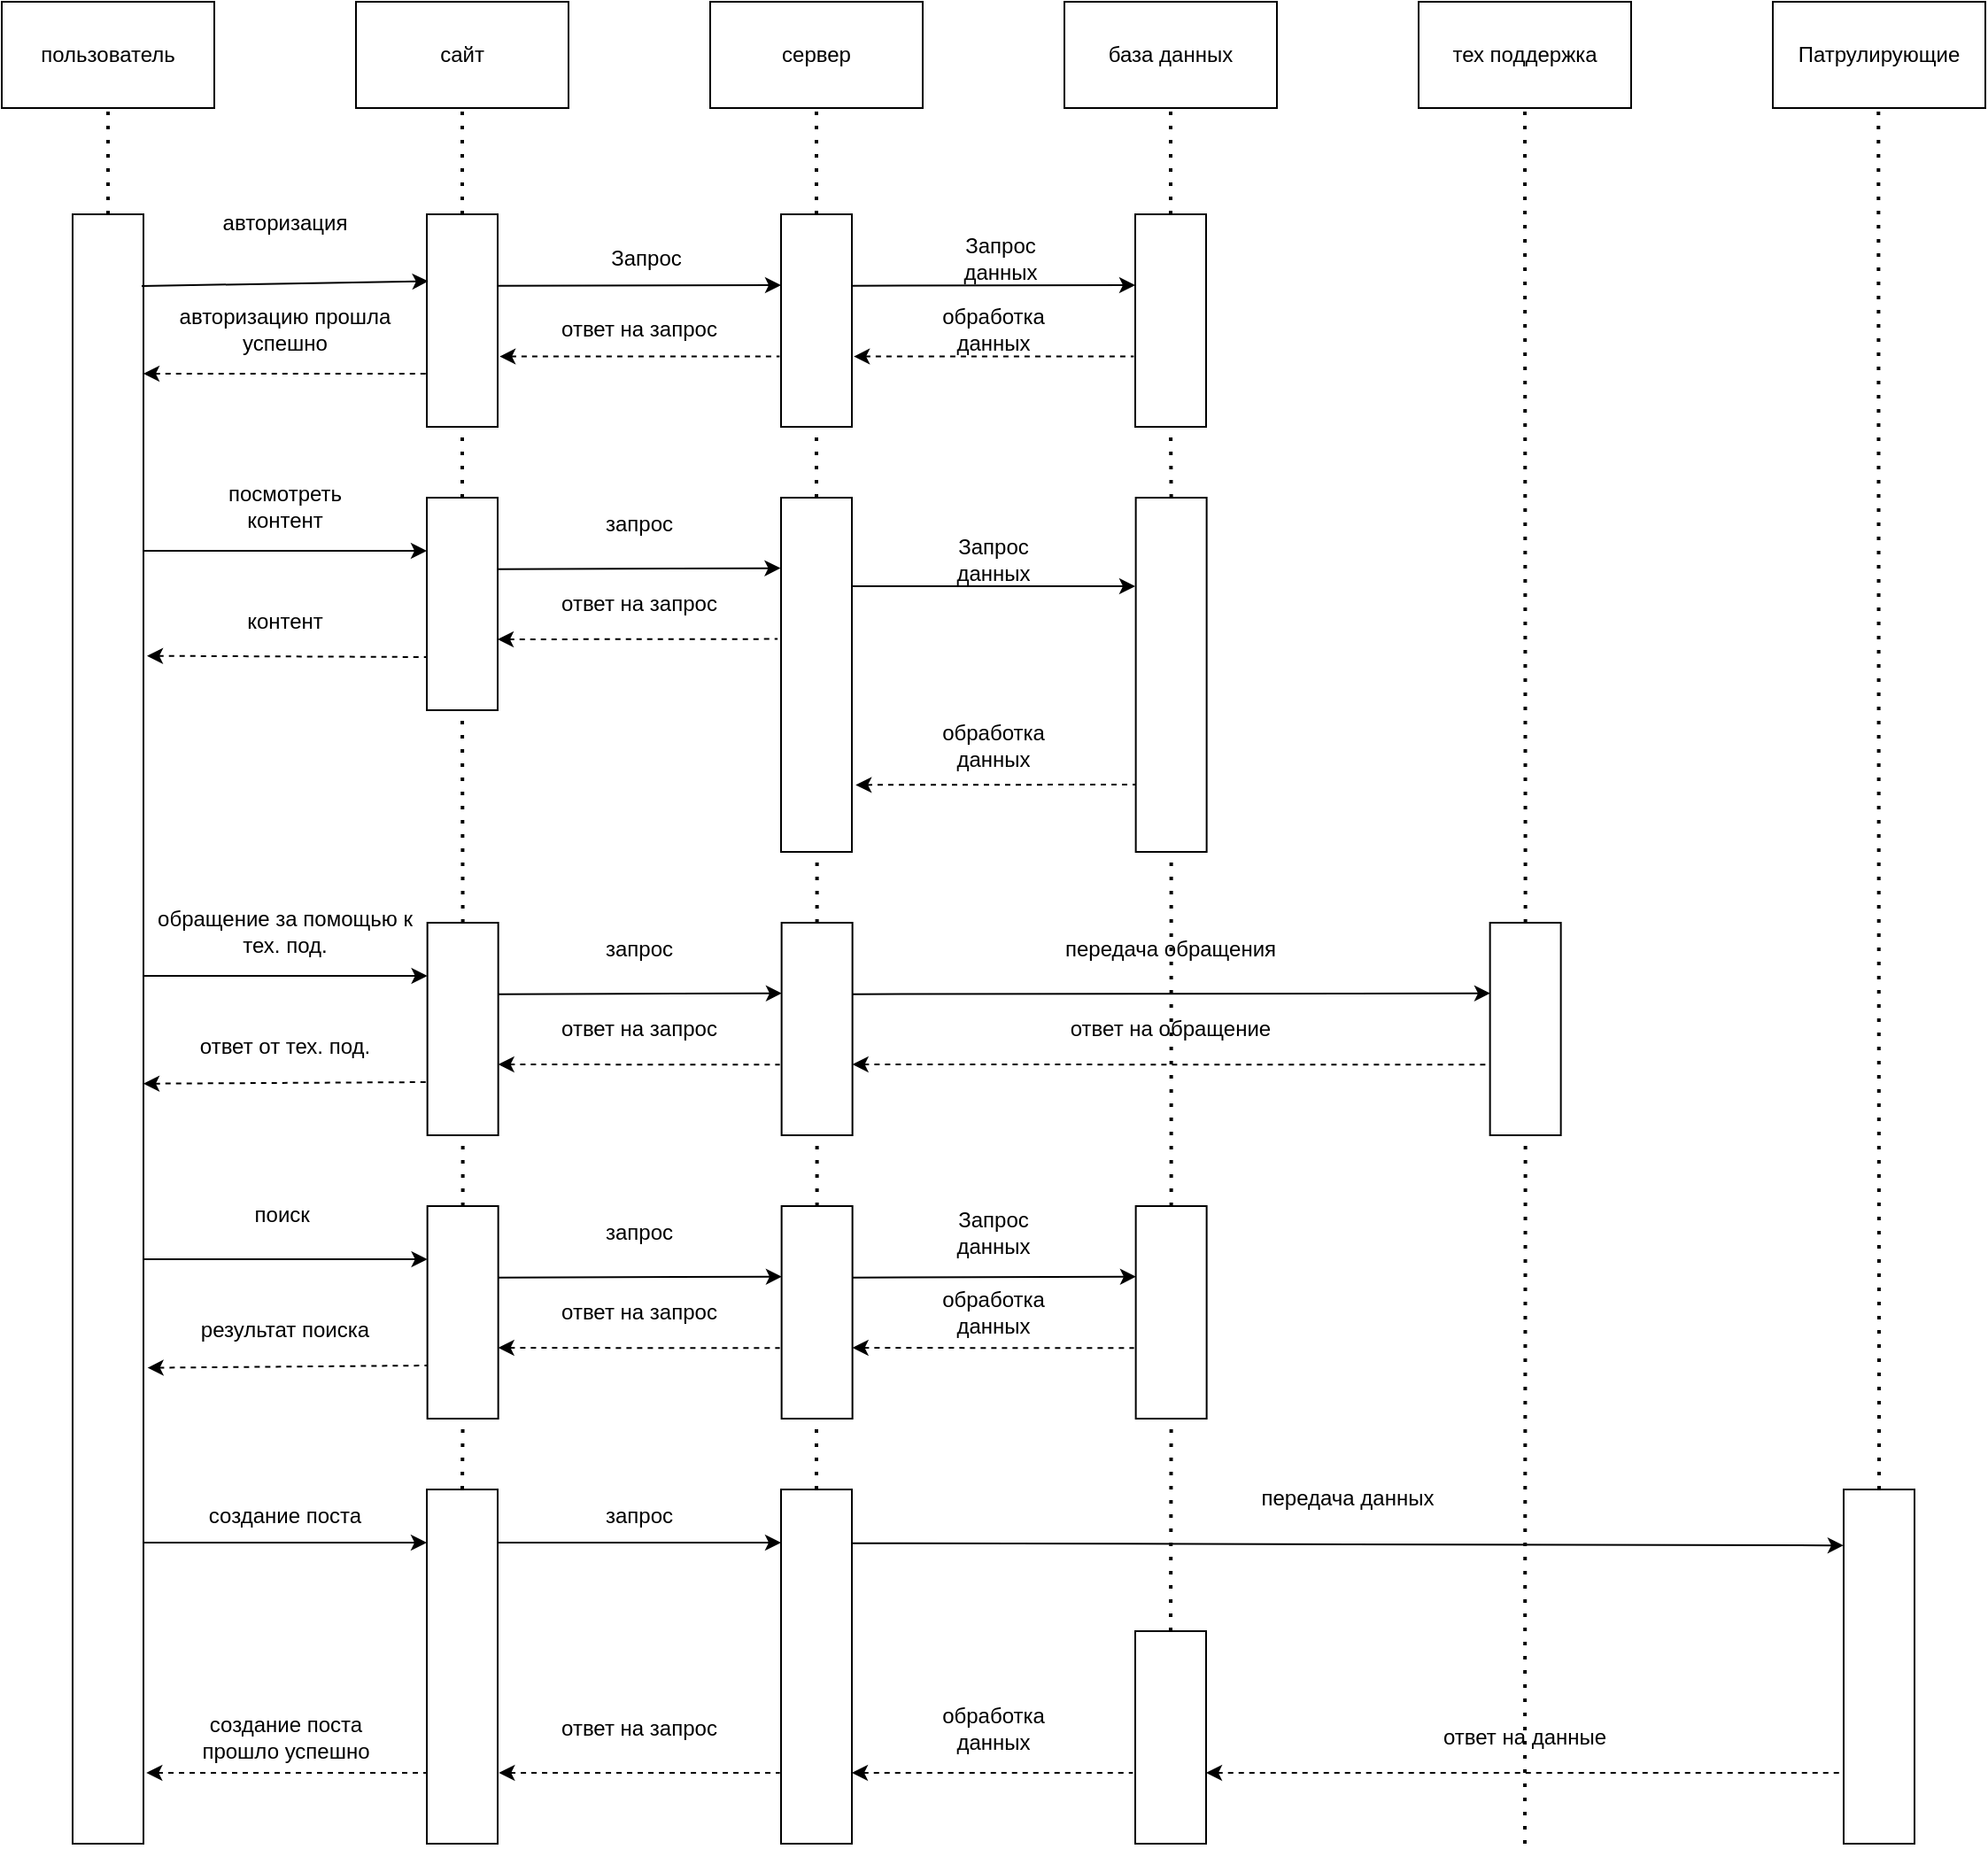 <mxfile version="21.0.6" type="device"><diagram id="hdxPkoG-Kjr2xTIX9wT0" name="Страница 1"><mxGraphModel dx="2206" dy="1225" grid="1" gridSize="10" guides="1" tooltips="1" connect="1" arrows="1" fold="1" page="1" pageScale="1" pageWidth="827" pageHeight="1169" math="0" shadow="0"><root><mxCell id="0"/><mxCell id="1" parent="0"/><mxCell id="tPN2OW3PnTBez-SquLJ2-98" value="" style="endArrow=none;dashed=1;html=1;dashPattern=1 3;strokeWidth=2;rounded=0;entryX=0.5;entryY=1;entryDx=0;entryDy=0;exitX=0.5;exitY=0;exitDx=0;exitDy=0;" parent="1" source="tPN2OW3PnTBez-SquLJ2-97" target="tPN2OW3PnTBez-SquLJ2-71" edge="1"><mxGeometry width="50" height="50" relative="1" as="geometry"><mxPoint x="550.32" y="730" as="sourcePoint"/><mxPoint x="740.32" y="520" as="targetPoint"/></mxGeometry></mxCell><mxCell id="tPN2OW3PnTBez-SquLJ2-1" value="пользователь" style="rounded=0;whiteSpace=wrap;html=1;" parent="1" vertex="1"><mxGeometry x="80" y="40" width="120" height="60" as="geometry"/></mxCell><mxCell id="tPN2OW3PnTBez-SquLJ2-2" value="сайт" style="rounded=0;whiteSpace=wrap;html=1;" parent="1" vertex="1"><mxGeometry x="280" y="40" width="120" height="60" as="geometry"/></mxCell><mxCell id="tPN2OW3PnTBez-SquLJ2-3" value="сервер" style="rounded=0;whiteSpace=wrap;html=1;" parent="1" vertex="1"><mxGeometry x="480" y="40" width="120" height="60" as="geometry"/></mxCell><mxCell id="tPN2OW3PnTBez-SquLJ2-4" value="" style="rounded=0;whiteSpace=wrap;html=1;" parent="1" vertex="1"><mxGeometry x="120" y="160" width="40" height="920" as="geometry"/></mxCell><mxCell id="tPN2OW3PnTBez-SquLJ2-5" value="" style="endArrow=none;dashed=1;html=1;dashPattern=1 3;strokeWidth=2;rounded=0;entryX=0.5;entryY=1;entryDx=0;entryDy=0;exitX=0.5;exitY=0;exitDx=0;exitDy=0;" parent="1" source="tPN2OW3PnTBez-SquLJ2-4" target="tPN2OW3PnTBez-SquLJ2-1" edge="1"><mxGeometry width="50" height="50" relative="1" as="geometry"><mxPoint x="390" y="160" as="sourcePoint"/><mxPoint x="440" y="110" as="targetPoint"/></mxGeometry></mxCell><mxCell id="tPN2OW3PnTBez-SquLJ2-6" value="" style="rounded=0;whiteSpace=wrap;html=1;" parent="1" vertex="1"><mxGeometry x="320" y="160" width="40" height="120" as="geometry"/></mxCell><mxCell id="tPN2OW3PnTBez-SquLJ2-7" value="" style="endArrow=none;dashed=1;html=1;dashPattern=1 3;strokeWidth=2;rounded=0;entryX=0.5;entryY=1;entryDx=0;entryDy=0;exitX=0.5;exitY=0;exitDx=0;exitDy=0;" parent="1" source="tPN2OW3PnTBez-SquLJ2-6" target="tPN2OW3PnTBez-SquLJ2-2" edge="1"><mxGeometry width="50" height="50" relative="1" as="geometry"><mxPoint x="390" y="160" as="sourcePoint"/><mxPoint x="440" y="110" as="targetPoint"/></mxGeometry></mxCell><mxCell id="tPN2OW3PnTBez-SquLJ2-8" value="" style="rounded=0;whiteSpace=wrap;html=1;" parent="1" vertex="1"><mxGeometry x="520" y="160" width="40" height="120" as="geometry"/></mxCell><mxCell id="tPN2OW3PnTBez-SquLJ2-9" value="" style="endArrow=none;dashed=1;html=1;dashPattern=1 3;strokeWidth=2;rounded=0;entryX=0.5;entryY=1;entryDx=0;entryDy=0;exitX=0.5;exitY=0;exitDx=0;exitDy=0;" parent="1" source="tPN2OW3PnTBez-SquLJ2-8" target="tPN2OW3PnTBez-SquLJ2-3" edge="1"><mxGeometry width="50" height="50" relative="1" as="geometry"><mxPoint x="350" y="170" as="sourcePoint"/><mxPoint x="350" y="110" as="targetPoint"/><Array as="points"/></mxGeometry></mxCell><mxCell id="tPN2OW3PnTBez-SquLJ2-10" value="" style="endArrow=classic;html=1;rounded=0;exitX=0.975;exitY=0.044;exitDx=0;exitDy=0;exitPerimeter=0;entryX=0.021;entryY=0.315;entryDx=0;entryDy=0;entryPerimeter=0;" parent="1" source="tPN2OW3PnTBez-SquLJ2-4" target="tPN2OW3PnTBez-SquLJ2-6" edge="1"><mxGeometry width="50" height="50" relative="1" as="geometry"><mxPoint x="390" y="320" as="sourcePoint"/><mxPoint x="440" y="270" as="targetPoint"/></mxGeometry></mxCell><mxCell id="tPN2OW3PnTBez-SquLJ2-11" value="" style="endArrow=none;dashed=1;html=1;rounded=0;entryX=0;entryY=0.75;entryDx=0;entryDy=0;startArrow=classic;startFill=1;" parent="1" target="tPN2OW3PnTBez-SquLJ2-6" edge="1"><mxGeometry width="50" height="50" relative="1" as="geometry"><mxPoint x="160" y="250" as="sourcePoint"/><mxPoint x="230" y="240" as="targetPoint"/></mxGeometry></mxCell><mxCell id="tPN2OW3PnTBez-SquLJ2-12" value="" style="endArrow=classic;html=1;rounded=0;exitX=1.004;exitY=0.336;exitDx=0;exitDy=0;exitPerimeter=0;" parent="1" source="tPN2OW3PnTBez-SquLJ2-6" edge="1"><mxGeometry width="50" height="50" relative="1" as="geometry"><mxPoint x="170.16" y="198.91" as="sourcePoint"/><mxPoint x="520" y="200" as="targetPoint"/></mxGeometry></mxCell><mxCell id="tPN2OW3PnTBez-SquLJ2-13" value="" style="endArrow=none;dashed=1;html=1;rounded=0;entryX=-0.02;entryY=0.669;entryDx=0;entryDy=0;exitX=1.027;exitY=0.669;exitDx=0;exitDy=0;startArrow=classic;startFill=1;exitPerimeter=0;entryPerimeter=0;" parent="1" source="tPN2OW3PnTBez-SquLJ2-6" target="tPN2OW3PnTBez-SquLJ2-8" edge="1"><mxGeometry width="50" height="50" relative="1" as="geometry"><mxPoint x="169.56" y="259.67" as="sourcePoint"/><mxPoint x="330" y="260" as="targetPoint"/></mxGeometry></mxCell><mxCell id="tPN2OW3PnTBez-SquLJ2-14" value="авторизация" style="text;html=1;strokeColor=none;fillColor=none;align=center;verticalAlign=middle;whiteSpace=wrap;rounded=0;" parent="1" vertex="1"><mxGeometry x="210" y="150" width="60" height="30" as="geometry"/></mxCell><mxCell id="tPN2OW3PnTBez-SquLJ2-15" value="авторизацию прошла успешно" style="text;html=1;strokeColor=none;fillColor=none;align=center;verticalAlign=middle;whiteSpace=wrap;rounded=0;" parent="1" vertex="1"><mxGeometry x="160" y="210" width="160" height="30" as="geometry"/></mxCell><mxCell id="tPN2OW3PnTBez-SquLJ2-16" value="ответ на запрос" style="text;html=1;strokeColor=none;fillColor=none;align=center;verticalAlign=middle;whiteSpace=wrap;rounded=0;" parent="1" vertex="1"><mxGeometry x="390" y="210" width="100" height="30" as="geometry"/></mxCell><mxCell id="tPN2OW3PnTBez-SquLJ2-17" value="Запрос" style="text;html=1;strokeColor=none;fillColor=none;align=center;verticalAlign=middle;whiteSpace=wrap;rounded=0;" parent="1" vertex="1"><mxGeometry x="413.5" y="170" width="60" height="30" as="geometry"/></mxCell><mxCell id="tPN2OW3PnTBez-SquLJ2-18" value="" style="rounded=0;whiteSpace=wrap;html=1;" parent="1" vertex="1"><mxGeometry x="320" y="320" width="40" height="120" as="geometry"/></mxCell><mxCell id="tPN2OW3PnTBez-SquLJ2-19" value="" style="rounded=0;whiteSpace=wrap;html=1;" parent="1" vertex="1"><mxGeometry x="520" y="320" width="40" height="200" as="geometry"/></mxCell><mxCell id="tPN2OW3PnTBez-SquLJ2-20" value="" style="endArrow=none;dashed=1;html=1;dashPattern=1 3;strokeWidth=2;rounded=0;entryX=0.5;entryY=1;entryDx=0;entryDy=0;exitX=0.5;exitY=0;exitDx=0;exitDy=0;" parent="1" source="tPN2OW3PnTBez-SquLJ2-18" target="tPN2OW3PnTBez-SquLJ2-6" edge="1"><mxGeometry width="50" height="50" relative="1" as="geometry"><mxPoint x="250" y="420" as="sourcePoint"/><mxPoint x="300" y="370" as="targetPoint"/></mxGeometry></mxCell><mxCell id="tPN2OW3PnTBez-SquLJ2-21" value="" style="endArrow=none;dashed=1;html=1;dashPattern=1 3;strokeWidth=2;rounded=0;entryX=0.5;entryY=1;entryDx=0;entryDy=0;exitX=0.5;exitY=0;exitDx=0;exitDy=0;" parent="1" source="tPN2OW3PnTBez-SquLJ2-19" target="tPN2OW3PnTBez-SquLJ2-8" edge="1"><mxGeometry width="50" height="50" relative="1" as="geometry"><mxPoint x="350" y="330" as="sourcePoint"/><mxPoint x="350" y="290" as="targetPoint"/></mxGeometry></mxCell><mxCell id="tPN2OW3PnTBez-SquLJ2-22" value="" style="endArrow=classic;html=1;rounded=0;entryX=0;entryY=0.25;entryDx=0;entryDy=0;" parent="1" target="tPN2OW3PnTBez-SquLJ2-18" edge="1"><mxGeometry width="50" height="50" relative="1" as="geometry"><mxPoint x="160" y="350" as="sourcePoint"/><mxPoint x="330" y="200" as="targetPoint"/></mxGeometry></mxCell><mxCell id="tPN2OW3PnTBez-SquLJ2-23" value="" style="endArrow=classic;html=1;rounded=0;entryX=-0.007;entryY=0.199;entryDx=0;entryDy=0;exitX=1;exitY=0.336;exitDx=0;exitDy=0;exitPerimeter=0;entryPerimeter=0;" parent="1" source="tPN2OW3PnTBez-SquLJ2-18" target="tPN2OW3PnTBez-SquLJ2-19" edge="1"><mxGeometry width="50" height="50" relative="1" as="geometry"><mxPoint x="400" y="380" as="sourcePoint"/><mxPoint x="330" y="360" as="targetPoint"/></mxGeometry></mxCell><mxCell id="tPN2OW3PnTBez-SquLJ2-24" value="" style="endArrow=none;dashed=1;html=1;rounded=0;startArrow=classic;startFill=1;entryX=0;entryY=0.75;entryDx=0;entryDy=0;exitX=1.05;exitY=0.271;exitDx=0;exitDy=0;exitPerimeter=0;" parent="1" source="tPN2OW3PnTBez-SquLJ2-4" target="tPN2OW3PnTBez-SquLJ2-18" edge="1"><mxGeometry width="50" height="50" relative="1" as="geometry"><mxPoint x="170" y="410" as="sourcePoint"/><mxPoint x="470" y="390" as="targetPoint"/></mxGeometry></mxCell><mxCell id="tPN2OW3PnTBez-SquLJ2-25" value="" style="endArrow=none;dashed=1;html=1;rounded=0;startArrow=classic;startFill=1;entryX=-0.048;entryY=0.399;entryDx=0;entryDy=0;entryPerimeter=0;" parent="1" target="tPN2OW3PnTBez-SquLJ2-19" edge="1"><mxGeometry width="50" height="50" relative="1" as="geometry"><mxPoint x="360" y="400" as="sourcePoint"/><mxPoint x="330" y="420" as="targetPoint"/></mxGeometry></mxCell><mxCell id="tPN2OW3PnTBez-SquLJ2-26" value="ответ на запрос" style="text;html=1;strokeColor=none;fillColor=none;align=center;verticalAlign=middle;whiteSpace=wrap;rounded=0;" parent="1" vertex="1"><mxGeometry x="390" y="365" width="100" height="30" as="geometry"/></mxCell><mxCell id="tPN2OW3PnTBez-SquLJ2-27" value="запрос" style="text;html=1;strokeColor=none;fillColor=none;align=center;verticalAlign=middle;whiteSpace=wrap;rounded=0;" parent="1" vertex="1"><mxGeometry x="410" y="320" width="60" height="30" as="geometry"/></mxCell><mxCell id="tPN2OW3PnTBez-SquLJ2-28" value="контент" style="text;html=1;strokeColor=none;fillColor=none;align=center;verticalAlign=middle;whiteSpace=wrap;rounded=0;" parent="1" vertex="1"><mxGeometry x="210" y="375" width="60" height="30" as="geometry"/></mxCell><mxCell id="tPN2OW3PnTBez-SquLJ2-29" value="посмотреть контент" style="text;html=1;strokeColor=none;fillColor=none;align=center;verticalAlign=middle;whiteSpace=wrap;rounded=0;" parent="1" vertex="1"><mxGeometry x="210" y="310" width="60" height="30" as="geometry"/></mxCell><mxCell id="tPN2OW3PnTBez-SquLJ2-40" value="" style="rounded=0;whiteSpace=wrap;html=1;" parent="1" vertex="1"><mxGeometry x="320.32" y="560" width="40" height="120" as="geometry"/></mxCell><mxCell id="tPN2OW3PnTBez-SquLJ2-41" value="" style="rounded=0;whiteSpace=wrap;html=1;" parent="1" vertex="1"><mxGeometry x="520.32" y="560" width="40" height="120" as="geometry"/></mxCell><mxCell id="tPN2OW3PnTBez-SquLJ2-42" value="" style="endArrow=none;dashed=1;html=1;dashPattern=1 3;strokeWidth=2;rounded=0;entryX=0.5;entryY=1;entryDx=0;entryDy=0;exitX=0.5;exitY=0;exitDx=0;exitDy=0;" parent="1" source="tPN2OW3PnTBez-SquLJ2-40" target="tPN2OW3PnTBez-SquLJ2-18" edge="1"><mxGeometry width="50" height="50" relative="1" as="geometry"><mxPoint x="250.32" y="660" as="sourcePoint"/><mxPoint x="340.32" y="520" as="targetPoint"/></mxGeometry></mxCell><mxCell id="tPN2OW3PnTBez-SquLJ2-43" value="" style="endArrow=none;dashed=1;html=1;dashPattern=1 3;strokeWidth=2;rounded=0;entryX=0.5;entryY=1;entryDx=0;entryDy=0;exitX=0.5;exitY=0;exitDx=0;exitDy=0;" parent="1" source="tPN2OW3PnTBez-SquLJ2-41" edge="1"><mxGeometry width="50" height="50" relative="1" as="geometry"><mxPoint x="350.32" y="570" as="sourcePoint"/><mxPoint x="540.32" y="520" as="targetPoint"/></mxGeometry></mxCell><mxCell id="tPN2OW3PnTBez-SquLJ2-44" value="" style="endArrow=classic;html=1;rounded=0;entryX=0;entryY=0.25;entryDx=0;entryDy=0;" parent="1" target="tPN2OW3PnTBez-SquLJ2-40" edge="1"><mxGeometry width="50" height="50" relative="1" as="geometry"><mxPoint x="160.32" y="590" as="sourcePoint"/><mxPoint x="330.32" y="440" as="targetPoint"/></mxGeometry></mxCell><mxCell id="tPN2OW3PnTBez-SquLJ2-45" value="" style="endArrow=classic;html=1;rounded=0;entryX=0.004;entryY=0.332;entryDx=0;entryDy=0;exitX=1;exitY=0.336;exitDx=0;exitDy=0;exitPerimeter=0;entryPerimeter=0;" parent="1" source="tPN2OW3PnTBez-SquLJ2-40" target="tPN2OW3PnTBez-SquLJ2-41" edge="1"><mxGeometry width="50" height="50" relative="1" as="geometry"><mxPoint x="400.32" y="620" as="sourcePoint"/><mxPoint x="330.32" y="600" as="targetPoint"/></mxGeometry></mxCell><mxCell id="tPN2OW3PnTBez-SquLJ2-46" value="" style="endArrow=none;dashed=1;html=1;rounded=0;startArrow=classic;startFill=1;entryX=0;entryY=0.75;entryDx=0;entryDy=0;exitX=0.992;exitY=0.512;exitDx=0;exitDy=0;exitPerimeter=0;" parent="1" target="tPN2OW3PnTBez-SquLJ2-40" edge="1"><mxGeometry width="50" height="50" relative="1" as="geometry"><mxPoint x="160.0" y="650.88" as="sourcePoint"/><mxPoint x="470.32" y="630" as="targetPoint"/></mxGeometry></mxCell><mxCell id="tPN2OW3PnTBez-SquLJ2-47" value="" style="endArrow=none;dashed=1;html=1;rounded=0;startArrow=classic;startFill=1;entryX=-0.025;entryY=0.668;entryDx=0;entryDy=0;entryPerimeter=0;" parent="1" target="tPN2OW3PnTBez-SquLJ2-41" edge="1"><mxGeometry width="50" height="50" relative="1" as="geometry"><mxPoint x="360.32" y="640" as="sourcePoint"/><mxPoint x="330.32" y="660" as="targetPoint"/></mxGeometry></mxCell><mxCell id="tPN2OW3PnTBez-SquLJ2-48" value="ответ на запрос" style="text;html=1;strokeColor=none;fillColor=none;align=center;verticalAlign=middle;whiteSpace=wrap;rounded=0;" parent="1" vertex="1"><mxGeometry x="390.32" y="605" width="100" height="30" as="geometry"/></mxCell><mxCell id="tPN2OW3PnTBez-SquLJ2-49" value="запрос" style="text;html=1;strokeColor=none;fillColor=none;align=center;verticalAlign=middle;whiteSpace=wrap;rounded=0;" parent="1" vertex="1"><mxGeometry x="410.32" y="560" width="60" height="30" as="geometry"/></mxCell><mxCell id="tPN2OW3PnTBez-SquLJ2-50" value="ответ от тех. под." style="text;html=1;strokeColor=none;fillColor=none;align=center;verticalAlign=middle;whiteSpace=wrap;rounded=0;" parent="1" vertex="1"><mxGeometry x="190.32" y="615" width="100" height="30" as="geometry"/></mxCell><mxCell id="tPN2OW3PnTBez-SquLJ2-51" value="обращение за помощью к тех. под." style="text;html=1;strokeColor=none;fillColor=none;align=center;verticalAlign=middle;whiteSpace=wrap;rounded=0;" parent="1" vertex="1"><mxGeometry x="160.32" y="550" width="160" height="30" as="geometry"/></mxCell><mxCell id="tPN2OW3PnTBez-SquLJ2-52" value="база данных" style="rounded=0;whiteSpace=wrap;html=1;" parent="1" vertex="1"><mxGeometry x="680" y="40" width="120" height="60" as="geometry"/></mxCell><mxCell id="tPN2OW3PnTBez-SquLJ2-65" value="" style="rounded=0;whiteSpace=wrap;html=1;" parent="1" vertex="1"><mxGeometry x="720" y="160" width="40" height="120" as="geometry"/></mxCell><mxCell id="tPN2OW3PnTBez-SquLJ2-66" value="" style="endArrow=none;dashed=1;html=1;dashPattern=1 3;strokeWidth=2;rounded=0;entryX=0.5;entryY=1;entryDx=0;entryDy=0;exitX=0.5;exitY=0;exitDx=0;exitDy=0;" parent="1" source="tPN2OW3PnTBez-SquLJ2-65" edge="1"><mxGeometry width="50" height="50" relative="1" as="geometry"><mxPoint x="550" y="170" as="sourcePoint"/><mxPoint x="740" y="100" as="targetPoint"/><Array as="points"/></mxGeometry></mxCell><mxCell id="tPN2OW3PnTBez-SquLJ2-67" value="" style="endArrow=classic;html=1;rounded=0;exitX=1.004;exitY=0.336;exitDx=0;exitDy=0;exitPerimeter=0;" parent="1" edge="1"><mxGeometry width="50" height="50" relative="1" as="geometry"><mxPoint x="560.16" y="200.32" as="sourcePoint"/><mxPoint x="720" y="200" as="targetPoint"/></mxGeometry></mxCell><mxCell id="tPN2OW3PnTBez-SquLJ2-68" value="" style="endArrow=none;dashed=1;html=1;rounded=0;entryX=-0.02;entryY=0.669;entryDx=0;entryDy=0;exitX=1.027;exitY=0.669;exitDx=0;exitDy=0;startArrow=classic;startFill=1;exitPerimeter=0;entryPerimeter=0;" parent="1" target="tPN2OW3PnTBez-SquLJ2-65" edge="1"><mxGeometry width="50" height="50" relative="1" as="geometry"><mxPoint x="561.08" y="240.28" as="sourcePoint"/><mxPoint x="530" y="260" as="targetPoint"/></mxGeometry></mxCell><mxCell id="tPN2OW3PnTBez-SquLJ2-69" value="обработка данных" style="text;html=1;strokeColor=none;fillColor=none;align=center;verticalAlign=middle;whiteSpace=wrap;rounded=0;" parent="1" vertex="1"><mxGeometry x="590" y="210" width="100" height="30" as="geometry"/></mxCell><mxCell id="tPN2OW3PnTBez-SquLJ2-70" value="Запрос данных" style="text;html=1;strokeColor=none;fillColor=none;align=center;verticalAlign=middle;whiteSpace=wrap;rounded=0;" parent="1" vertex="1"><mxGeometry x="613.5" y="170" width="60" height="30" as="geometry"/></mxCell><mxCell id="tPN2OW3PnTBez-SquLJ2-71" value="" style="rounded=0;whiteSpace=wrap;html=1;" parent="1" vertex="1"><mxGeometry x="720.32" y="320" width="40" height="200" as="geometry"/></mxCell><mxCell id="tPN2OW3PnTBez-SquLJ2-72" value="" style="endArrow=none;dashed=1;html=1;dashPattern=1 3;strokeWidth=2;rounded=0;entryX=0.5;entryY=1;entryDx=0;entryDy=0;exitX=0.5;exitY=0;exitDx=0;exitDy=0;" parent="1" source="tPN2OW3PnTBez-SquLJ2-71" target="tPN2OW3PnTBez-SquLJ2-65" edge="1"><mxGeometry width="50" height="50" relative="1" as="geometry"><mxPoint x="550" y="330" as="sourcePoint"/><mxPoint x="550" y="290" as="targetPoint"/></mxGeometry></mxCell><mxCell id="tPN2OW3PnTBez-SquLJ2-73" value="" style="endArrow=classic;html=1;rounded=0;exitX=1;exitY=0.25;exitDx=0;exitDy=0;" parent="1" source="tPN2OW3PnTBez-SquLJ2-19" edge="1"><mxGeometry width="50" height="50" relative="1" as="geometry"><mxPoint x="560" y="360.32" as="sourcePoint"/><mxPoint x="720" y="370" as="targetPoint"/></mxGeometry></mxCell><mxCell id="tPN2OW3PnTBez-SquLJ2-74" value="" style="endArrow=none;dashed=1;html=1;rounded=0;startArrow=classic;startFill=1;exitX=1.053;exitY=0.811;exitDx=0;exitDy=0;exitPerimeter=0;" parent="1" source="tPN2OW3PnTBez-SquLJ2-19" edge="1"><mxGeometry width="50" height="50" relative="1" as="geometry"><mxPoint x="560" y="400" as="sourcePoint"/><mxPoint x="720" y="482" as="targetPoint"/></mxGeometry></mxCell><mxCell id="tPN2OW3PnTBez-SquLJ2-75" value="обработка данных" style="text;html=1;strokeColor=none;fillColor=none;align=center;verticalAlign=middle;whiteSpace=wrap;rounded=0;" parent="1" vertex="1"><mxGeometry x="590" y="445" width="100" height="30" as="geometry"/></mxCell><mxCell id="tPN2OW3PnTBez-SquLJ2-76" value="Запрос данных" style="text;html=1;strokeColor=none;fillColor=none;align=center;verticalAlign=middle;whiteSpace=wrap;rounded=0;" parent="1" vertex="1"><mxGeometry x="610" y="340" width="60" height="30" as="geometry"/></mxCell><mxCell id="tPN2OW3PnTBez-SquLJ2-77" value="тех поддержка" style="rounded=0;whiteSpace=wrap;html=1;" parent="1" vertex="1"><mxGeometry x="880" y="40" width="120" height="60" as="geometry"/></mxCell><mxCell id="tPN2OW3PnTBez-SquLJ2-78" value="" style="rounded=0;whiteSpace=wrap;html=1;" parent="1" vertex="1"><mxGeometry x="920.32" y="560" width="40" height="120" as="geometry"/></mxCell><mxCell id="tPN2OW3PnTBez-SquLJ2-79" value="" style="endArrow=none;dashed=1;html=1;dashPattern=1 3;strokeWidth=2;rounded=0;entryX=0.5;entryY=1;entryDx=0;entryDy=0;exitX=0.5;exitY=0;exitDx=0;exitDy=0;" parent="1" source="tPN2OW3PnTBez-SquLJ2-78" target="tPN2OW3PnTBez-SquLJ2-77" edge="1"><mxGeometry width="50" height="50" relative="1" as="geometry"><mxPoint x="550" y="490" as="sourcePoint"/><mxPoint x="740" y="440" as="targetPoint"/></mxGeometry></mxCell><mxCell id="tPN2OW3PnTBez-SquLJ2-80" value="" style="endArrow=classic;html=1;rounded=0;entryX=0.004;entryY=0.332;entryDx=0;entryDy=0;exitX=1;exitY=0.336;exitDx=0;exitDy=0;exitPerimeter=0;entryPerimeter=0;" parent="1" target="tPN2OW3PnTBez-SquLJ2-78" edge="1"><mxGeometry width="50" height="50" relative="1" as="geometry"><mxPoint x="560.32" y="600.32" as="sourcePoint"/><mxPoint x="530.32" y="600" as="targetPoint"/></mxGeometry></mxCell><mxCell id="tPN2OW3PnTBez-SquLJ2-81" value="" style="endArrow=none;dashed=1;html=1;rounded=0;startArrow=classic;startFill=1;entryX=-0.025;entryY=0.668;entryDx=0;entryDy=0;entryPerimeter=0;" parent="1" target="tPN2OW3PnTBez-SquLJ2-78" edge="1"><mxGeometry width="50" height="50" relative="1" as="geometry"><mxPoint x="560.32" y="640" as="sourcePoint"/><mxPoint x="530.32" y="660" as="targetPoint"/></mxGeometry></mxCell><mxCell id="tPN2OW3PnTBez-SquLJ2-82" value="ответ на обращение" style="text;html=1;strokeColor=none;fillColor=none;align=center;verticalAlign=middle;whiteSpace=wrap;rounded=0;" parent="1" vertex="1"><mxGeometry x="680.32" y="605" width="120" height="30" as="geometry"/></mxCell><mxCell id="tPN2OW3PnTBez-SquLJ2-83" value="передача обращения" style="text;html=1;strokeColor=none;fillColor=none;align=center;verticalAlign=middle;whiteSpace=wrap;rounded=0;" parent="1" vertex="1"><mxGeometry x="670.32" y="560" width="140" height="30" as="geometry"/></mxCell><mxCell id="tPN2OW3PnTBez-SquLJ2-85" value="" style="rounded=0;whiteSpace=wrap;html=1;" parent="1" vertex="1"><mxGeometry x="320.32" y="720" width="40" height="120" as="geometry"/></mxCell><mxCell id="tPN2OW3PnTBez-SquLJ2-86" value="" style="rounded=0;whiteSpace=wrap;html=1;" parent="1" vertex="1"><mxGeometry x="520.32" y="720" width="40" height="120" as="geometry"/></mxCell><mxCell id="tPN2OW3PnTBez-SquLJ2-87" value="" style="endArrow=none;dashed=1;html=1;dashPattern=1 3;strokeWidth=2;rounded=0;entryX=0.5;entryY=1;entryDx=0;entryDy=0;exitX=0.5;exitY=0;exitDx=0;exitDy=0;" parent="1" source="tPN2OW3PnTBez-SquLJ2-85" edge="1"><mxGeometry width="50" height="50" relative="1" as="geometry"><mxPoint x="250.32" y="820" as="sourcePoint"/><mxPoint x="340.32" y="680" as="targetPoint"/></mxGeometry></mxCell><mxCell id="tPN2OW3PnTBez-SquLJ2-88" value="" style="endArrow=none;dashed=1;html=1;dashPattern=1 3;strokeWidth=2;rounded=0;entryX=0.5;entryY=1;entryDx=0;entryDy=0;exitX=0.5;exitY=0;exitDx=0;exitDy=0;" parent="1" source="tPN2OW3PnTBez-SquLJ2-86" edge="1"><mxGeometry width="50" height="50" relative="1" as="geometry"><mxPoint x="350.32" y="730" as="sourcePoint"/><mxPoint x="540.32" y="680" as="targetPoint"/></mxGeometry></mxCell><mxCell id="tPN2OW3PnTBez-SquLJ2-89" value="" style="endArrow=classic;html=1;rounded=0;entryX=0;entryY=0.25;entryDx=0;entryDy=0;" parent="1" target="tPN2OW3PnTBez-SquLJ2-85" edge="1"><mxGeometry width="50" height="50" relative="1" as="geometry"><mxPoint x="160.32" y="750" as="sourcePoint"/><mxPoint x="330.32" y="600" as="targetPoint"/></mxGeometry></mxCell><mxCell id="tPN2OW3PnTBez-SquLJ2-90" value="" style="endArrow=classic;html=1;rounded=0;entryX=0.004;entryY=0.332;entryDx=0;entryDy=0;exitX=1;exitY=0.336;exitDx=0;exitDy=0;exitPerimeter=0;entryPerimeter=0;" parent="1" source="tPN2OW3PnTBez-SquLJ2-85" target="tPN2OW3PnTBez-SquLJ2-86" edge="1"><mxGeometry width="50" height="50" relative="1" as="geometry"><mxPoint x="400.32" y="780" as="sourcePoint"/><mxPoint x="330.32" y="760" as="targetPoint"/></mxGeometry></mxCell><mxCell id="tPN2OW3PnTBez-SquLJ2-91" value="" style="endArrow=none;dashed=1;html=1;rounded=0;startArrow=classic;startFill=1;entryX=0;entryY=0.75;entryDx=0;entryDy=0;exitX=1.05;exitY=0.359;exitDx=0;exitDy=0;exitPerimeter=0;" parent="1" target="tPN2OW3PnTBez-SquLJ2-85" edge="1"><mxGeometry width="50" height="50" relative="1" as="geometry"><mxPoint x="162.32" y="811.3" as="sourcePoint"/><mxPoint x="470.32" y="790" as="targetPoint"/></mxGeometry></mxCell><mxCell id="tPN2OW3PnTBez-SquLJ2-92" value="" style="endArrow=none;dashed=1;html=1;rounded=0;startArrow=classic;startFill=1;entryX=-0.025;entryY=0.668;entryDx=0;entryDy=0;entryPerimeter=0;" parent="1" target="tPN2OW3PnTBez-SquLJ2-86" edge="1"><mxGeometry width="50" height="50" relative="1" as="geometry"><mxPoint x="360.32" y="800" as="sourcePoint"/><mxPoint x="330.32" y="820" as="targetPoint"/></mxGeometry></mxCell><mxCell id="tPN2OW3PnTBez-SquLJ2-93" value="ответ на запрос" style="text;html=1;strokeColor=none;fillColor=none;align=center;verticalAlign=middle;whiteSpace=wrap;rounded=0;" parent="1" vertex="1"><mxGeometry x="390.32" y="765" width="100" height="30" as="geometry"/></mxCell><mxCell id="tPN2OW3PnTBez-SquLJ2-94" value="запрос" style="text;html=1;strokeColor=none;fillColor=none;align=center;verticalAlign=middle;whiteSpace=wrap;rounded=0;" parent="1" vertex="1"><mxGeometry x="410.32" y="720" width="60" height="30" as="geometry"/></mxCell><mxCell id="tPN2OW3PnTBez-SquLJ2-95" value="результат поиска" style="text;html=1;strokeColor=none;fillColor=none;align=center;verticalAlign=middle;whiteSpace=wrap;rounded=0;" parent="1" vertex="1"><mxGeometry x="190.32" y="775" width="100" height="30" as="geometry"/></mxCell><mxCell id="tPN2OW3PnTBez-SquLJ2-96" value="поиск&amp;nbsp;" style="text;html=1;strokeColor=none;fillColor=none;align=center;verticalAlign=middle;whiteSpace=wrap;rounded=0;" parent="1" vertex="1"><mxGeometry x="210.32" y="710" width="60" height="30" as="geometry"/></mxCell><mxCell id="tPN2OW3PnTBez-SquLJ2-97" value="" style="rounded=0;whiteSpace=wrap;html=1;" parent="1" vertex="1"><mxGeometry x="720.32" y="720" width="40" height="120" as="geometry"/></mxCell><mxCell id="tPN2OW3PnTBez-SquLJ2-99" value="" style="endArrow=classic;html=1;rounded=0;entryX=0.004;entryY=0.332;entryDx=0;entryDy=0;exitX=1;exitY=0.336;exitDx=0;exitDy=0;exitPerimeter=0;entryPerimeter=0;" parent="1" target="tPN2OW3PnTBez-SquLJ2-97" edge="1"><mxGeometry width="50" height="50" relative="1" as="geometry"><mxPoint x="560.32" y="760.32" as="sourcePoint"/><mxPoint x="530.32" y="760" as="targetPoint"/></mxGeometry></mxCell><mxCell id="tPN2OW3PnTBez-SquLJ2-100" value="" style="endArrow=none;dashed=1;html=1;rounded=0;startArrow=classic;startFill=1;entryX=-0.025;entryY=0.668;entryDx=0;entryDy=0;entryPerimeter=0;" parent="1" target="tPN2OW3PnTBez-SquLJ2-97" edge="1"><mxGeometry width="50" height="50" relative="1" as="geometry"><mxPoint x="560.32" y="800" as="sourcePoint"/><mxPoint x="530.32" y="820" as="targetPoint"/></mxGeometry></mxCell><mxCell id="tPN2OW3PnTBez-SquLJ2-101" value="обработка данных" style="text;html=1;strokeColor=none;fillColor=none;align=center;verticalAlign=middle;whiteSpace=wrap;rounded=0;" parent="1" vertex="1"><mxGeometry x="590.32" y="765" width="100" height="30" as="geometry"/></mxCell><mxCell id="tPN2OW3PnTBez-SquLJ2-102" value="Запрос данных" style="text;html=1;strokeColor=none;fillColor=none;align=center;verticalAlign=middle;whiteSpace=wrap;rounded=0;" parent="1" vertex="1"><mxGeometry x="610.32" y="720" width="60" height="30" as="geometry"/></mxCell><mxCell id="tPN2OW3PnTBez-SquLJ2-109" value="" style="endArrow=none;dashed=1;html=1;dashPattern=1 3;strokeWidth=2;rounded=0;entryX=0.5;entryY=1;entryDx=0;entryDy=0;" parent="1" target="tPN2OW3PnTBez-SquLJ2-78" edge="1"><mxGeometry width="50" height="50" relative="1" as="geometry"><mxPoint x="940" y="1080" as="sourcePoint"/><mxPoint x="980" y="760" as="targetPoint"/></mxGeometry></mxCell><mxCell id="wObkGU42phyCbzSaZBls-1" value="" style="rounded=0;whiteSpace=wrap;html=1;" vertex="1" parent="1"><mxGeometry x="320" y="880" width="40" height="200" as="geometry"/></mxCell><mxCell id="wObkGU42phyCbzSaZBls-2" value="" style="endArrow=none;dashed=1;html=1;dashPattern=1 3;strokeWidth=2;rounded=0;entryX=0.5;entryY=1;entryDx=0;entryDy=0;exitX=0.5;exitY=0;exitDx=0;exitDy=0;" edge="1" parent="1" source="wObkGU42phyCbzSaZBls-1" target="tPN2OW3PnTBez-SquLJ2-85"><mxGeometry width="50" height="50" relative="1" as="geometry"><mxPoint x="580" y="750" as="sourcePoint"/><mxPoint x="630" y="700" as="targetPoint"/></mxGeometry></mxCell><mxCell id="wObkGU42phyCbzSaZBls-7" value="" style="rounded=0;whiteSpace=wrap;html=1;" vertex="1" parent="1"><mxGeometry x="520" y="880" width="40" height="200" as="geometry"/></mxCell><mxCell id="wObkGU42phyCbzSaZBls-8" value="" style="endArrow=none;dashed=1;html=1;dashPattern=1 3;strokeWidth=2;rounded=0;entryX=0.5;entryY=1;entryDx=0;entryDy=0;exitX=0.5;exitY=0;exitDx=0;exitDy=0;" edge="1" parent="1" source="wObkGU42phyCbzSaZBls-7"><mxGeometry width="50" height="50" relative="1" as="geometry"><mxPoint x="350" y="890" as="sourcePoint"/><mxPoint x="540" y="840" as="targetPoint"/></mxGeometry></mxCell><mxCell id="wObkGU42phyCbzSaZBls-9" value="ответ на запрос" style="text;html=1;strokeColor=none;fillColor=none;align=center;verticalAlign=middle;whiteSpace=wrap;rounded=0;" vertex="1" parent="1"><mxGeometry x="390" y="1000" width="100" height="30" as="geometry"/></mxCell><mxCell id="wObkGU42phyCbzSaZBls-10" value="запрос" style="text;html=1;strokeColor=none;fillColor=none;align=center;verticalAlign=middle;whiteSpace=wrap;rounded=0;" vertex="1" parent="1"><mxGeometry x="410" y="880" width="60" height="30" as="geometry"/></mxCell><mxCell id="wObkGU42phyCbzSaZBls-12" value="" style="endArrow=none;dashed=1;html=1;rounded=0;startArrow=classic;startFill=1;entryX=-0.025;entryY=0.668;entryDx=0;entryDy=0;entryPerimeter=0;" edge="1" parent="1"><mxGeometry width="50" height="50" relative="1" as="geometry"><mxPoint x="360.66" y="1040" as="sourcePoint"/><mxPoint x="519.34" y="1040" as="targetPoint"/></mxGeometry></mxCell><mxCell id="wObkGU42phyCbzSaZBls-13" value="" style="endArrow=classic;html=1;rounded=0;entryX=0.004;entryY=0.332;entryDx=0;entryDy=0;exitX=1;exitY=0.336;exitDx=0;exitDy=0;exitPerimeter=0;entryPerimeter=0;" edge="1" parent="1"><mxGeometry width="50" height="50" relative="1" as="geometry"><mxPoint x="360" y="910" as="sourcePoint"/><mxPoint x="520" y="910" as="targetPoint"/></mxGeometry></mxCell><mxCell id="wObkGU42phyCbzSaZBls-14" value="" style="endArrow=classic;html=1;rounded=0;entryX=0.004;entryY=0.332;entryDx=0;entryDy=0;exitX=1;exitY=0.336;exitDx=0;exitDy=0;exitPerimeter=0;entryPerimeter=0;" edge="1" parent="1"><mxGeometry width="50" height="50" relative="1" as="geometry"><mxPoint x="160" y="910" as="sourcePoint"/><mxPoint x="320" y="910" as="targetPoint"/></mxGeometry></mxCell><mxCell id="wObkGU42phyCbzSaZBls-15" value="" style="endArrow=none;dashed=1;html=1;rounded=0;startArrow=classic;startFill=1;entryX=-0.025;entryY=0.668;entryDx=0;entryDy=0;entryPerimeter=0;" edge="1" parent="1"><mxGeometry width="50" height="50" relative="1" as="geometry"><mxPoint x="161.64" y="1040" as="sourcePoint"/><mxPoint x="320.32" y="1040" as="targetPoint"/></mxGeometry></mxCell><mxCell id="wObkGU42phyCbzSaZBls-16" value="" style="rounded=0;whiteSpace=wrap;html=1;" vertex="1" parent="1"><mxGeometry x="720" y="960" width="40" height="120" as="geometry"/></mxCell><mxCell id="wObkGU42phyCbzSaZBls-17" value="" style="endArrow=none;dashed=1;html=1;dashPattern=1 3;strokeWidth=2;rounded=0;entryX=0.5;entryY=1;entryDx=0;entryDy=0;exitX=0.5;exitY=0;exitDx=0;exitDy=0;" edge="1" parent="1" source="wObkGU42phyCbzSaZBls-16" target="tPN2OW3PnTBez-SquLJ2-97"><mxGeometry width="50" height="50" relative="1" as="geometry"><mxPoint x="720" y="930" as="sourcePoint"/><mxPoint x="770" y="880" as="targetPoint"/></mxGeometry></mxCell><mxCell id="wObkGU42phyCbzSaZBls-18" value="" style="endArrow=none;dashed=1;html=1;rounded=0;startArrow=classic;startFill=1;entryX=-0.025;entryY=0.668;entryDx=0;entryDy=0;entryPerimeter=0;" edge="1" parent="1"><mxGeometry width="50" height="50" relative="1" as="geometry"><mxPoint x="560" y="1040" as="sourcePoint"/><mxPoint x="718.68" y="1040" as="targetPoint"/></mxGeometry></mxCell><mxCell id="wObkGU42phyCbzSaZBls-19" value="обработка данных" style="text;html=1;strokeColor=none;fillColor=none;align=center;verticalAlign=middle;whiteSpace=wrap;rounded=0;" vertex="1" parent="1"><mxGeometry x="590" y="1000" width="100" height="30" as="geometry"/></mxCell><mxCell id="wObkGU42phyCbzSaZBls-20" value="Патрулирующие" style="rounded=0;whiteSpace=wrap;html=1;" vertex="1" parent="1"><mxGeometry x="1080" y="40" width="120" height="60" as="geometry"/></mxCell><mxCell id="wObkGU42phyCbzSaZBls-21" value="" style="rounded=0;whiteSpace=wrap;html=1;" vertex="1" parent="1"><mxGeometry x="1120" y="880" width="40" height="200" as="geometry"/></mxCell><mxCell id="wObkGU42phyCbzSaZBls-22" value="" style="endArrow=none;dashed=1;html=1;dashPattern=1 3;strokeWidth=2;rounded=0;entryX=0.5;entryY=1;entryDx=0;entryDy=0;exitX=0.5;exitY=0;exitDx=0;exitDy=0;" edge="1" parent="1" source="wObkGU42phyCbzSaZBls-21"><mxGeometry width="50" height="50" relative="1" as="geometry"><mxPoint x="1139.64" y="560" as="sourcePoint"/><mxPoint x="1139.64" y="100" as="targetPoint"/></mxGeometry></mxCell><mxCell id="wObkGU42phyCbzSaZBls-24" value="" style="endArrow=classic;html=1;rounded=0;entryX=-0.001;entryY=0.158;entryDx=0;entryDy=0;exitX=1;exitY=0.336;exitDx=0;exitDy=0;exitPerimeter=0;entryPerimeter=0;" edge="1" parent="1" target="wObkGU42phyCbzSaZBls-21"><mxGeometry width="50" height="50" relative="1" as="geometry"><mxPoint x="560" y="910.32" as="sourcePoint"/><mxPoint x="919.68" y="910" as="targetPoint"/></mxGeometry></mxCell><mxCell id="wObkGU42phyCbzSaZBls-25" value="" style="endArrow=none;dashed=1;html=1;rounded=0;startArrow=classic;startFill=1;entryX=-0.025;entryY=0.668;entryDx=0;entryDy=0;entryPerimeter=0;" edge="1" parent="1"><mxGeometry width="50" height="50" relative="1" as="geometry"><mxPoint x="760" y="1040" as="sourcePoint"/><mxPoint x="1118.68" y="1040" as="targetPoint"/></mxGeometry></mxCell><mxCell id="wObkGU42phyCbzSaZBls-26" value="создание поста" style="text;html=1;strokeColor=none;fillColor=none;align=center;verticalAlign=middle;whiteSpace=wrap;rounded=0;" vertex="1" parent="1"><mxGeometry x="195" y="880" width="90" height="30" as="geometry"/></mxCell><mxCell id="wObkGU42phyCbzSaZBls-27" value="создание поста&lt;br&gt;прошло успешно" style="text;html=1;strokeColor=none;fillColor=none;align=center;verticalAlign=middle;whiteSpace=wrap;rounded=0;" vertex="1" parent="1"><mxGeometry x="187.5" y="1005" width="105" height="30" as="geometry"/></mxCell><mxCell id="wObkGU42phyCbzSaZBls-28" value="передача данных" style="text;html=1;strokeColor=none;fillColor=none;align=center;verticalAlign=middle;whiteSpace=wrap;rounded=0;" vertex="1" parent="1"><mxGeometry x="770" y="870" width="140" height="30" as="geometry"/></mxCell><mxCell id="wObkGU42phyCbzSaZBls-29" value="ответ на данные" style="text;html=1;strokeColor=none;fillColor=none;align=center;verticalAlign=middle;whiteSpace=wrap;rounded=0;" vertex="1" parent="1"><mxGeometry x="880" y="1005" width="120" height="30" as="geometry"/></mxCell></root></mxGraphModel></diagram></mxfile>